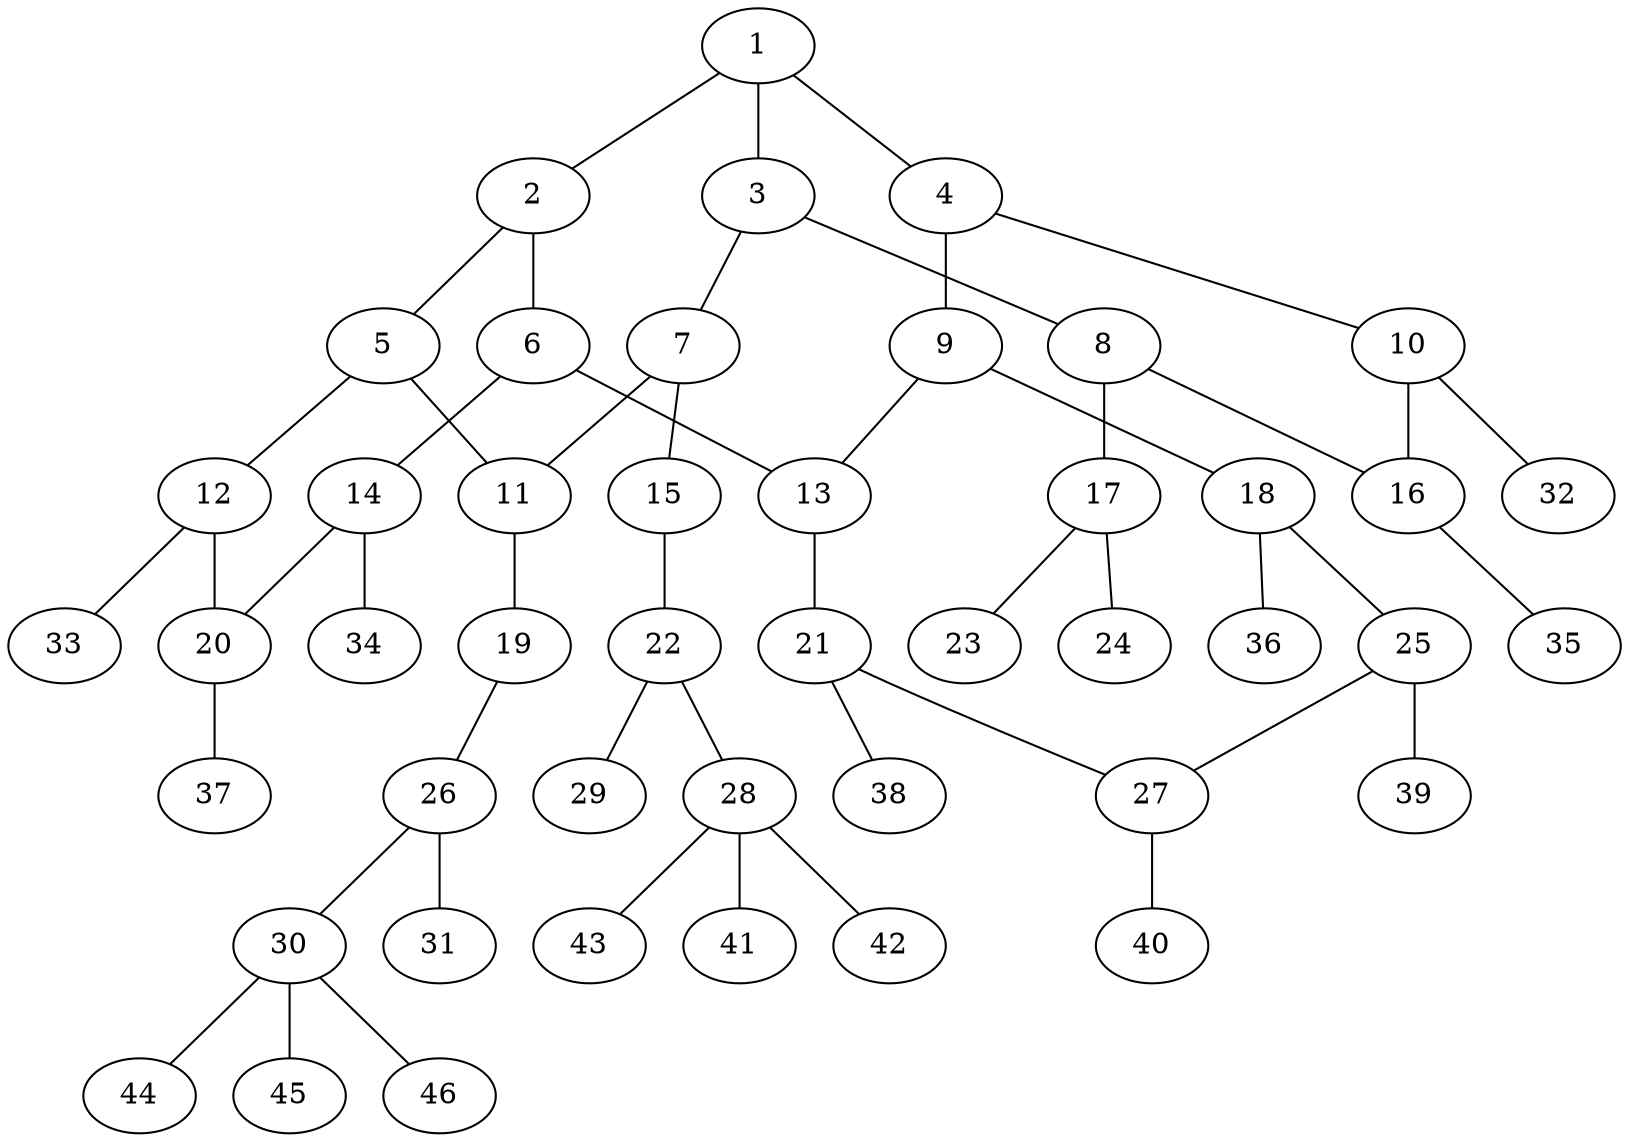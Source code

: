 graph molecule_981 {
	1	 [chem=C];
	2	 [chem=C];
	1 -- 2	 [valence=1];
	3	 [chem=C];
	1 -- 3	 [valence=1];
	4	 [chem=C];
	1 -- 4	 [valence=2];
	5	 [chem=C];
	2 -- 5	 [valence=2];
	6	 [chem=C];
	2 -- 6	 [valence=1];
	7	 [chem=C];
	3 -- 7	 [valence=1];
	8	 [chem=C];
	3 -- 8	 [valence=2];
	9	 [chem=C];
	4 -- 9	 [valence=1];
	10	 [chem=C];
	4 -- 10	 [valence=1];
	11	 [chem=C];
	5 -- 11	 [valence=1];
	12	 [chem=C];
	5 -- 12	 [valence=1];
	13	 [chem=C];
	6 -- 13	 [valence=1];
	14	 [chem=C];
	6 -- 14	 [valence=2];
	7 -- 11	 [valence=2];
	15	 [chem=O];
	7 -- 15	 [valence=1];
	16	 [chem=C];
	8 -- 16	 [valence=1];
	17	 [chem=N];
	8 -- 17	 [valence=1];
	9 -- 13	 [valence=2];
	18	 [chem=C];
	9 -- 18	 [valence=1];
	10 -- 16	 [valence=2];
	32	 [chem=H];
	10 -- 32	 [valence=1];
	19	 [chem=O];
	11 -- 19	 [valence=1];
	20	 [chem=C];
	12 -- 20	 [valence=2];
	33	 [chem=H];
	12 -- 33	 [valence=1];
	21	 [chem=C];
	13 -- 21	 [valence=1];
	14 -- 20	 [valence=1];
	34	 [chem=H];
	14 -- 34	 [valence=1];
	22	 [chem=C];
	15 -- 22	 [valence=1];
	35	 [chem=H];
	16 -- 35	 [valence=1];
	23	 [chem=O];
	17 -- 23	 [valence=2];
	24	 [chem=O];
	17 -- 24	 [valence=1];
	25	 [chem=C];
	18 -- 25	 [valence=2];
	36	 [chem=H];
	18 -- 36	 [valence=1];
	26	 [chem=C];
	19 -- 26	 [valence=1];
	37	 [chem=H];
	20 -- 37	 [valence=1];
	27	 [chem=C];
	21 -- 27	 [valence=2];
	38	 [chem=H];
	21 -- 38	 [valence=1];
	28	 [chem=C];
	22 -- 28	 [valence=1];
	29	 [chem=O];
	22 -- 29	 [valence=2];
	25 -- 27	 [valence=1];
	39	 [chem=H];
	25 -- 39	 [valence=1];
	30	 [chem=C];
	26 -- 30	 [valence=1];
	31	 [chem=O];
	26 -- 31	 [valence=2];
	40	 [chem=H];
	27 -- 40	 [valence=1];
	41	 [chem=H];
	28 -- 41	 [valence=1];
	42	 [chem=H];
	28 -- 42	 [valence=1];
	43	 [chem=H];
	28 -- 43	 [valence=1];
	44	 [chem=H];
	30 -- 44	 [valence=1];
	45	 [chem=H];
	30 -- 45	 [valence=1];
	46	 [chem=H];
	30 -- 46	 [valence=1];
}
